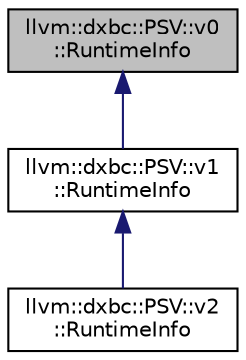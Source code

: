 digraph "llvm::dxbc::PSV::v0::RuntimeInfo"
{
 // LATEX_PDF_SIZE
  bgcolor="transparent";
  edge [fontname="Helvetica",fontsize="10",labelfontname="Helvetica",labelfontsize="10"];
  node [fontname="Helvetica",fontsize="10",shape=record];
  Node1 [label="llvm::dxbc::PSV::v0\l::RuntimeInfo",height=0.2,width=0.4,color="black", fillcolor="grey75", style="filled", fontcolor="black",tooltip=" "];
  Node1 -> Node2 [dir="back",color="midnightblue",fontsize="10",style="solid",fontname="Helvetica"];
  Node2 [label="llvm::dxbc::PSV::v1\l::RuntimeInfo",height=0.2,width=0.4,color="black",URL="$structllvm_1_1dxbc_1_1PSV_1_1v1_1_1RuntimeInfo.html",tooltip=" "];
  Node2 -> Node3 [dir="back",color="midnightblue",fontsize="10",style="solid",fontname="Helvetica"];
  Node3 [label="llvm::dxbc::PSV::v2\l::RuntimeInfo",height=0.2,width=0.4,color="black",URL="$structllvm_1_1dxbc_1_1PSV_1_1v2_1_1RuntimeInfo.html",tooltip=" "];
}
